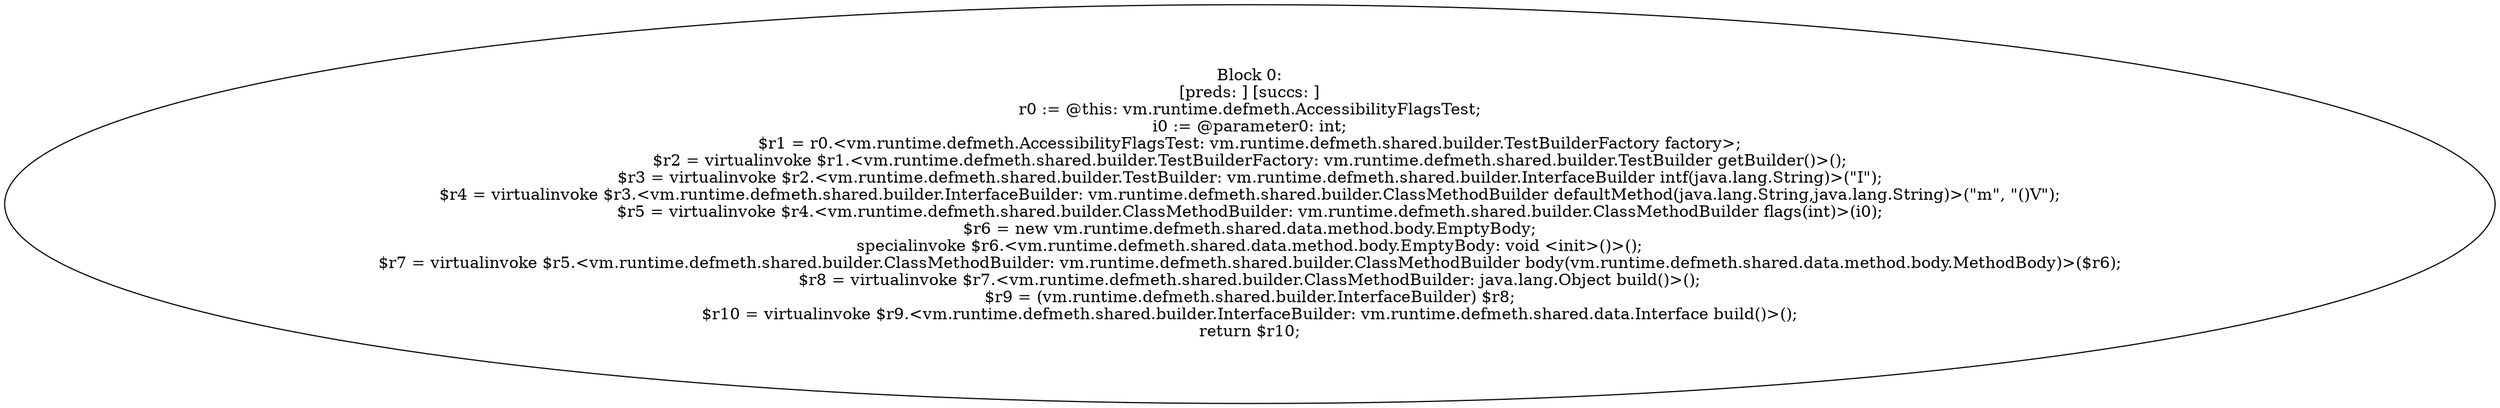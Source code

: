 digraph "unitGraph" {
    "Block 0:
[preds: ] [succs: ]
r0 := @this: vm.runtime.defmeth.AccessibilityFlagsTest;
i0 := @parameter0: int;
$r1 = r0.<vm.runtime.defmeth.AccessibilityFlagsTest: vm.runtime.defmeth.shared.builder.TestBuilderFactory factory>;
$r2 = virtualinvoke $r1.<vm.runtime.defmeth.shared.builder.TestBuilderFactory: vm.runtime.defmeth.shared.builder.TestBuilder getBuilder()>();
$r3 = virtualinvoke $r2.<vm.runtime.defmeth.shared.builder.TestBuilder: vm.runtime.defmeth.shared.builder.InterfaceBuilder intf(java.lang.String)>(\"I\");
$r4 = virtualinvoke $r3.<vm.runtime.defmeth.shared.builder.InterfaceBuilder: vm.runtime.defmeth.shared.builder.ClassMethodBuilder defaultMethod(java.lang.String,java.lang.String)>(\"m\", \"()V\");
$r5 = virtualinvoke $r4.<vm.runtime.defmeth.shared.builder.ClassMethodBuilder: vm.runtime.defmeth.shared.builder.ClassMethodBuilder flags(int)>(i0);
$r6 = new vm.runtime.defmeth.shared.data.method.body.EmptyBody;
specialinvoke $r6.<vm.runtime.defmeth.shared.data.method.body.EmptyBody: void <init>()>();
$r7 = virtualinvoke $r5.<vm.runtime.defmeth.shared.builder.ClassMethodBuilder: vm.runtime.defmeth.shared.builder.ClassMethodBuilder body(vm.runtime.defmeth.shared.data.method.body.MethodBody)>($r6);
$r8 = virtualinvoke $r7.<vm.runtime.defmeth.shared.builder.ClassMethodBuilder: java.lang.Object build()>();
$r9 = (vm.runtime.defmeth.shared.builder.InterfaceBuilder) $r8;
$r10 = virtualinvoke $r9.<vm.runtime.defmeth.shared.builder.InterfaceBuilder: vm.runtime.defmeth.shared.data.Interface build()>();
return $r10;
"
}
